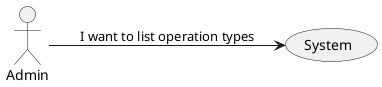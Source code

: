 @startuml Use case diagram
left to right direction
skinparam packageStyle rectangle

actor "Admin" as u

usecase "System" as UC2


u --> UC2 : "I want to list operation types"
@enduml
